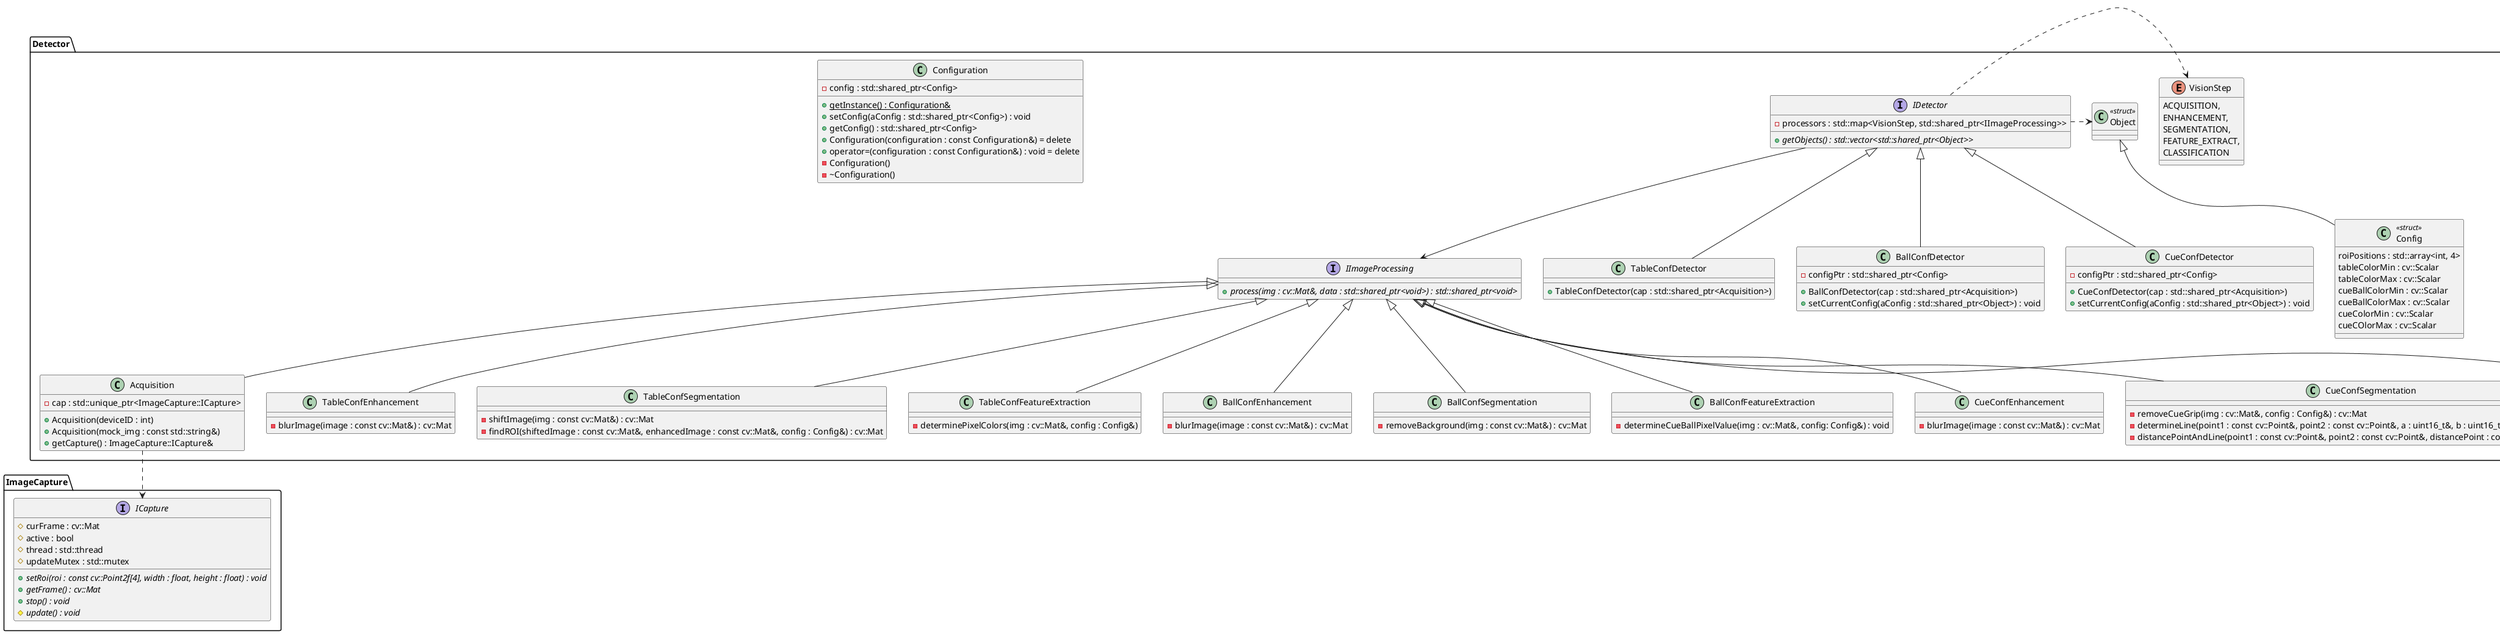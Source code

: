 @startuml

package ImageCapture
{
    interface ICapture
    {
        # curFrame : cv::Mat
        # active : bool
        # thread : std::thread
        # updateMutex : std::mutex
        + //setRoi(roi : const cv::Point2f[4], width : float, height : float) : void//
        + //getFrame() : cv::Mat//
        + //stop() : void//
        # //update() : void//
    }
}

package Detector {

    class Object <<struct>> {

    }

    class Config <<struct>> {
        roiPositions : std::array<int, 4>
        tableColorMin : cv::Scalar
        tableColorMax : cv::Scalar
        cueBallColorMin : cv::Scalar
        cueBallColorMax : cv::Scalar
        cueColorMin : cv::Scalar
        cueCOlorMax : cv::Scalar
    }

    interface IImageProcessing {
        + //process(img : cv::Mat&, data : std::shared_ptr<void>) : std::shared_ptr<void>//
    }

    enum VisionStep {
        ACQUISITION,
        ENHANCEMENT,
        SEGMENTATION,
        FEATURE_EXTRACT,
        CLASSIFICATION
    }

    interface IDetector {
        + //getObjects() : std::vector<std::shared_ptr<Object>>//
        - processors : std::map<VisionStep, std::shared_ptr<IImageProcessing>> 
    }

    class Acquisition {
        + Acquisition(deviceID : int)
        + Acquisition(mock_img : const std::string&)
        + getCapture() : ImageCapture::ICapture&
        - cap : std::unique_ptr<ImageCapture::ICapture>
    }

    class TableConfDetector {
        + TableConfDetector(cap : std::shared_ptr<Acquisition>)
    }

    class TableConfEnhancement {
        - blurImage(image : const cv::Mat&) : cv::Mat
    }

    class TableConfSegmentation {
        - shiftImage(img : const cv::Mat&) : cv::Mat
        - findROI(shiftedImage : const cv::Mat&, enhancedImage : const cv::Mat&, config : Config&) : cv::Mat
    }

    class TableConfFeatureExtraction {
        - determinePixelColors(img : cv::Mat&, config : Config&)
    }

    class BallConfDetector {
        + BallConfDetector(cap : std::shared_ptr<Acquisition>)
        + setCurrentConfig(aConfig : std::shared_ptr<Object>) : void
        - configPtr : std::shared_ptr<Config>
    }

    class BallConfEnhancement {
        - blurImage(image : const cv::Mat&) : cv::Mat
    }

    class BallConfSegmentation {
        - removeBackground(img : const cv::Mat&) : cv::Mat
    }

    class BallConfFeatureExtraction {
        - determineCueBallPixelValue(img : cv::Mat&, config: Config&) : void
    }

    class CueConfDetector {
        + CueConfDetector(cap : std::shared_ptr<Acquisition>)
        + setCurrentConfig(aConfig : std::shared_ptr<Object>) : void
        - configPtr : std::shared_ptr<Config>
    }

    class CueConfEnhancement {
        - blurImage(image : const cv::Mat&) : cv::Mat
    }

    class CueConfSegmentation {
        - removeCueGrip(img : cv::Mat&, config : Config&) : cv::Mat
        - determineLine(point1 : const cv::Point&, point2 : const cv::Point&, a : uint16_t&, b : uint16_t&, c : uint16_t&) : void
        - distancePointAndLine(point1 : const cv::Point&, point2 : const cv::Point&, distancePoint : const cv::Point&) : double
    }

    class CueConfFeatureExtraction {
        - determineCuePixelValue(img: cv::Mat&, config : Config&) : void
    }

    class Configuration {
        + {static} getInstance() : Configuration&
        + setConfig(aConfig : std::shared_ptr<Config>) : void
        + getConfig() : std::shared_ptr<Config>
        + Configuration(configuration : const Configuration&) = delete
        + operator=(configuration : const Configuration&) : void = delete
        - Configuration()
        - ~Configuration()
        - config : std::shared_ptr<Config>
    }
}

IDetector --> IImageProcessing
IImageProcessing <|-- Acquisition
Acquisition ..> ICapture
IImageProcessing <|-- BallConfEnhancement
IImageProcessing <|-- BallConfSegmentation
IImageProcessing <|-- BallConfFeatureExtraction
IImageProcessing <|-- CueConfEnhancement
IImageProcessing <|-- CueConfSegmentation
IImageProcessing <|-- CueConfFeatureExtraction
IImageProcessing <|-- TableConfEnhancement
IImageProcessing <|-- TableConfSegmentation
IImageProcessing <|-- TableConfFeatureExtraction
IDetector <|-- TableConfDetector
IDetector <|-- CueConfDetector
IDetector <|-- BallConfDetector
IDetector .> VisionStep
IDetector .> Object
Object <|-- Config

@enduml
